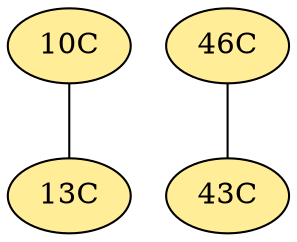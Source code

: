 // The Round Table
graph {
	"10C" [fillcolor="#FFED97" style=radial]
	"13C" [fillcolor="#FFED97" style=radial]
	"10C" -- "13C" [penwidth=1]
	"46C" [fillcolor="#FFED97" style=radial]
	"43C" [fillcolor="#FFED97" style=radial]
	"46C" -- "43C" [penwidth=1]
}
